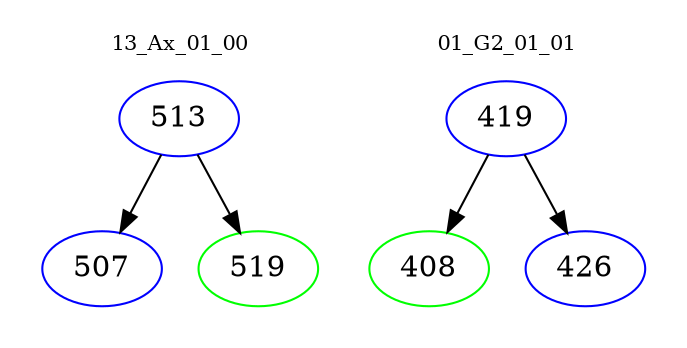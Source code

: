 digraph{
subgraph cluster_0 {
color = white
label = "13_Ax_01_00";
fontsize=10;
T0_513 [label="513", color="blue"]
T0_513 -> T0_507 [color="black"]
T0_507 [label="507", color="blue"]
T0_513 -> T0_519 [color="black"]
T0_519 [label="519", color="green"]
}
subgraph cluster_1 {
color = white
label = "01_G2_01_01";
fontsize=10;
T1_419 [label="419", color="blue"]
T1_419 -> T1_408 [color="black"]
T1_408 [label="408", color="green"]
T1_419 -> T1_426 [color="black"]
T1_426 [label="426", color="blue"]
}
}
